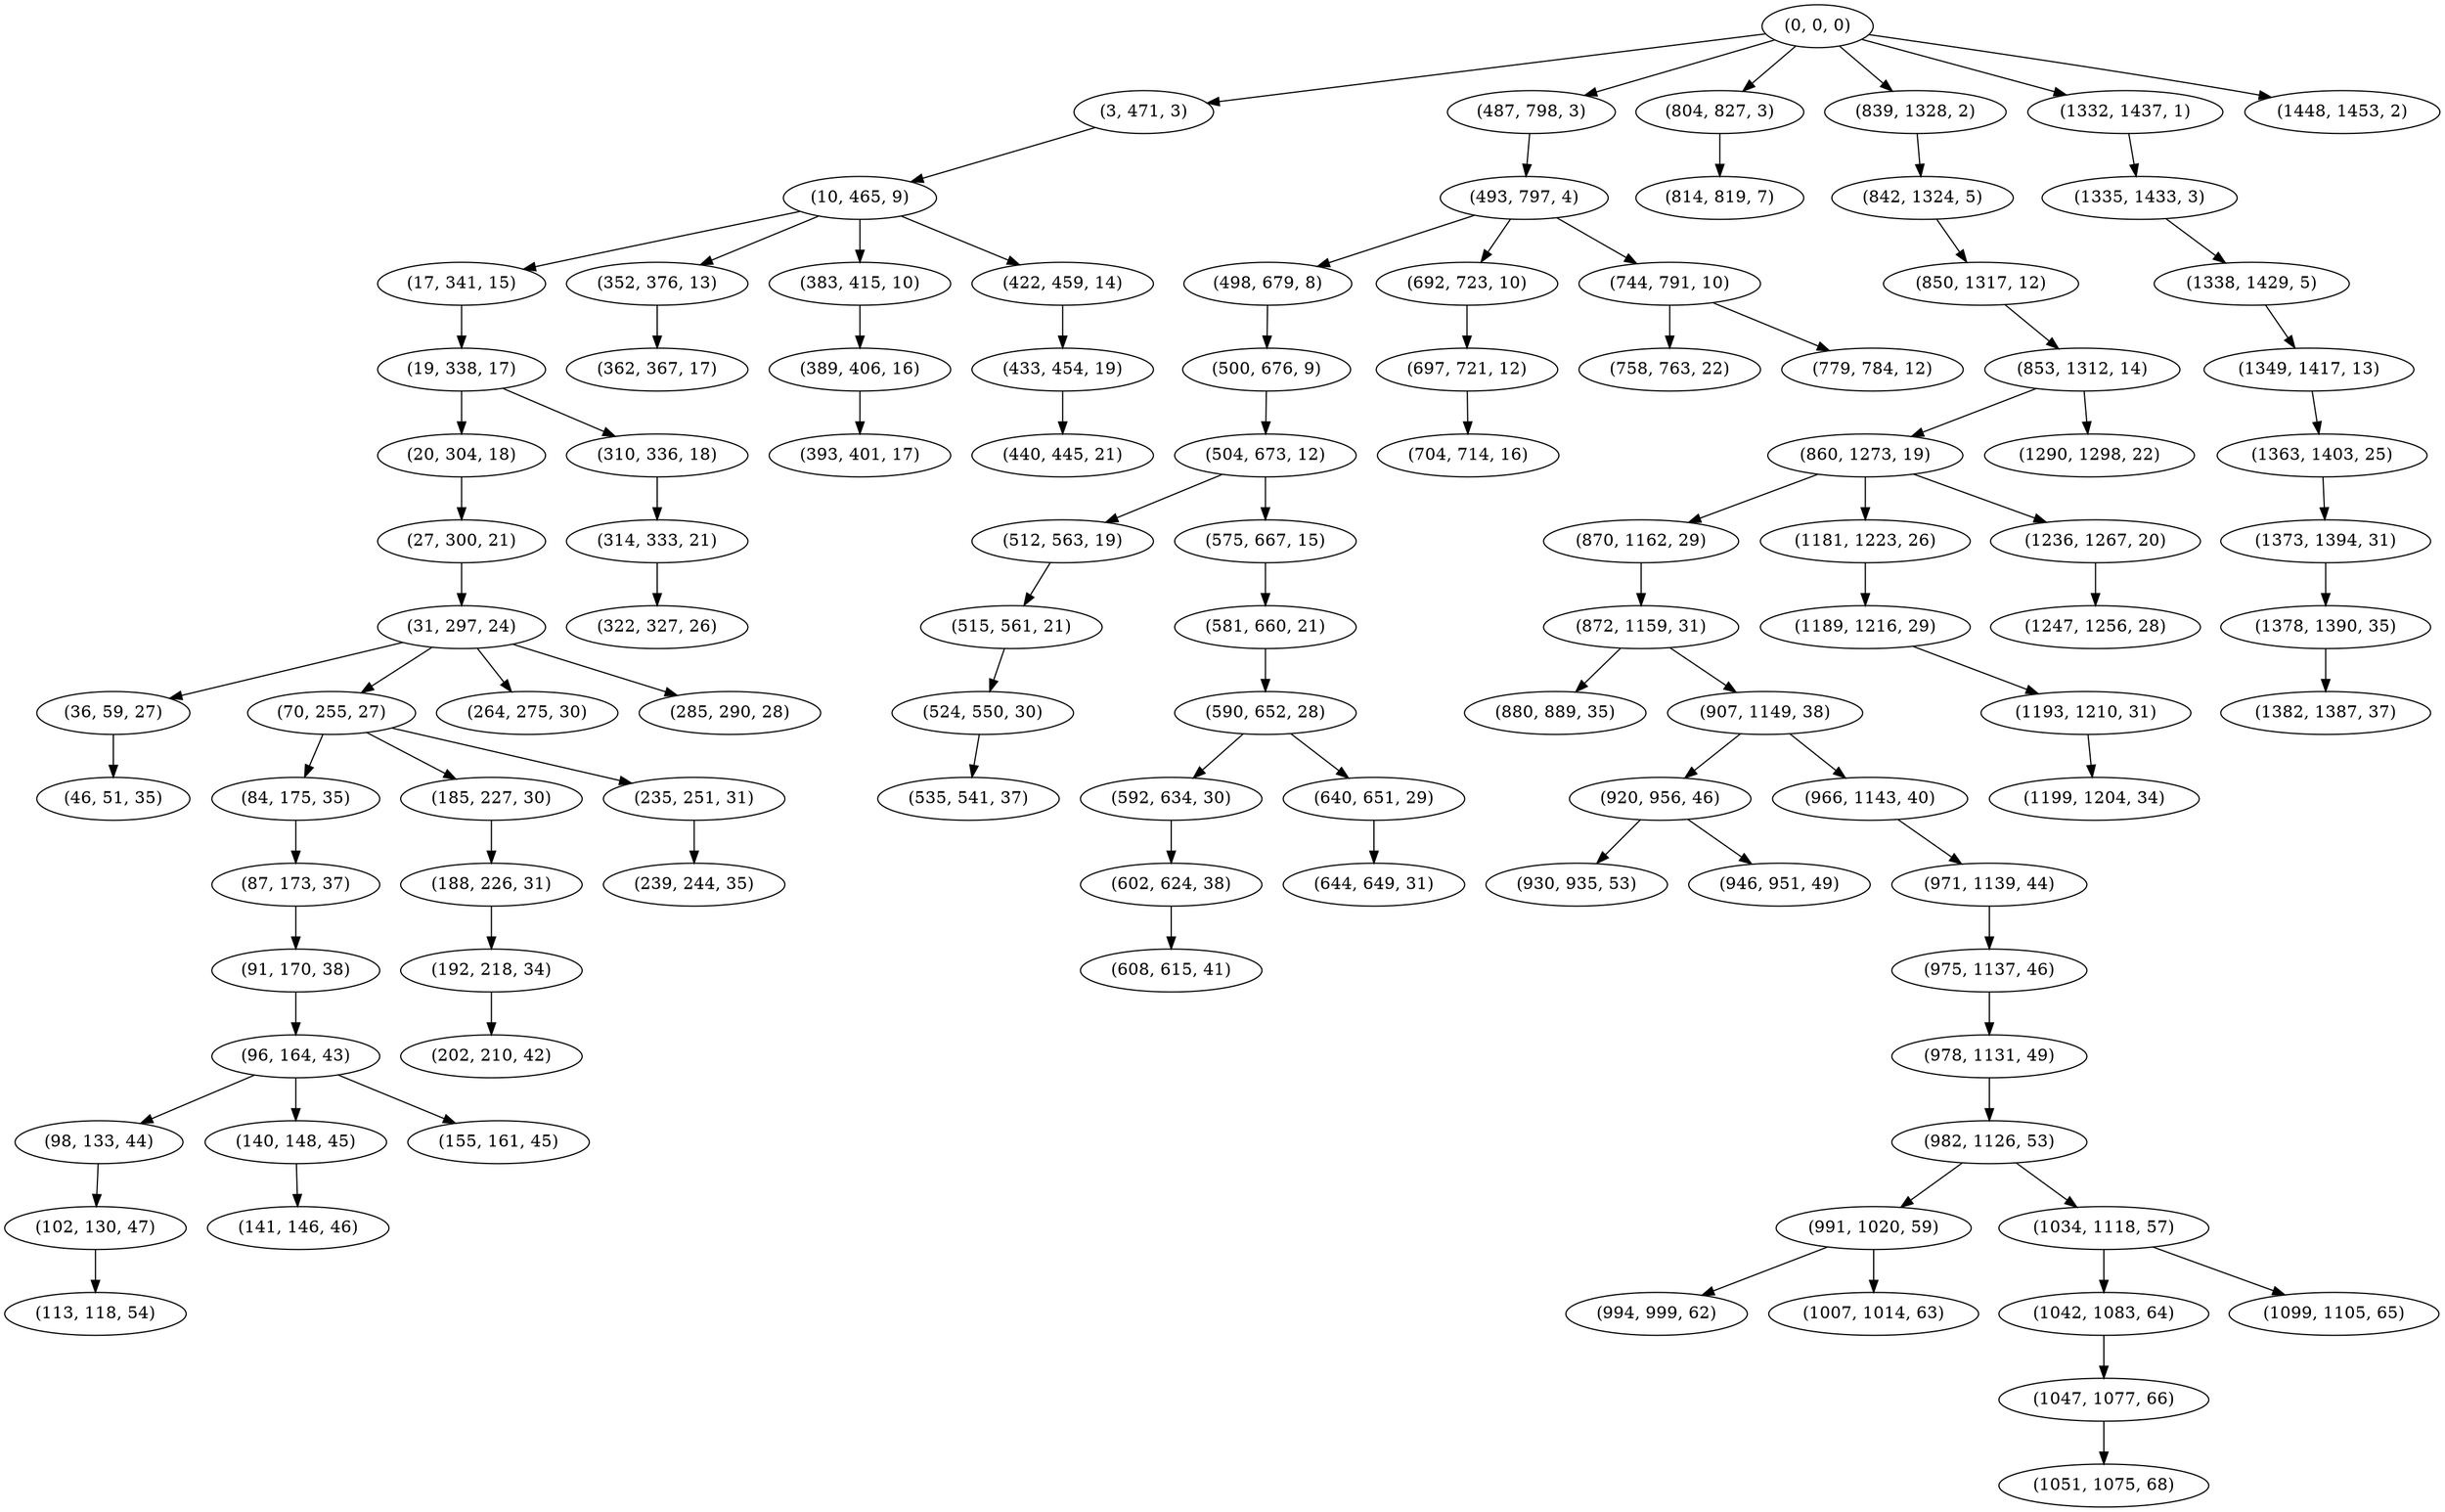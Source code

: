 digraph tree {
    "(0, 0, 0)";
    "(3, 471, 3)";
    "(10, 465, 9)";
    "(17, 341, 15)";
    "(19, 338, 17)";
    "(20, 304, 18)";
    "(27, 300, 21)";
    "(31, 297, 24)";
    "(36, 59, 27)";
    "(46, 51, 35)";
    "(70, 255, 27)";
    "(84, 175, 35)";
    "(87, 173, 37)";
    "(91, 170, 38)";
    "(96, 164, 43)";
    "(98, 133, 44)";
    "(102, 130, 47)";
    "(113, 118, 54)";
    "(140, 148, 45)";
    "(141, 146, 46)";
    "(155, 161, 45)";
    "(185, 227, 30)";
    "(188, 226, 31)";
    "(192, 218, 34)";
    "(202, 210, 42)";
    "(235, 251, 31)";
    "(239, 244, 35)";
    "(264, 275, 30)";
    "(285, 290, 28)";
    "(310, 336, 18)";
    "(314, 333, 21)";
    "(322, 327, 26)";
    "(352, 376, 13)";
    "(362, 367, 17)";
    "(383, 415, 10)";
    "(389, 406, 16)";
    "(393, 401, 17)";
    "(422, 459, 14)";
    "(433, 454, 19)";
    "(440, 445, 21)";
    "(487, 798, 3)";
    "(493, 797, 4)";
    "(498, 679, 8)";
    "(500, 676, 9)";
    "(504, 673, 12)";
    "(512, 563, 19)";
    "(515, 561, 21)";
    "(524, 550, 30)";
    "(535, 541, 37)";
    "(575, 667, 15)";
    "(581, 660, 21)";
    "(590, 652, 28)";
    "(592, 634, 30)";
    "(602, 624, 38)";
    "(608, 615, 41)";
    "(640, 651, 29)";
    "(644, 649, 31)";
    "(692, 723, 10)";
    "(697, 721, 12)";
    "(704, 714, 16)";
    "(744, 791, 10)";
    "(758, 763, 22)";
    "(779, 784, 12)";
    "(804, 827, 3)";
    "(814, 819, 7)";
    "(839, 1328, 2)";
    "(842, 1324, 5)";
    "(850, 1317, 12)";
    "(853, 1312, 14)";
    "(860, 1273, 19)";
    "(870, 1162, 29)";
    "(872, 1159, 31)";
    "(880, 889, 35)";
    "(907, 1149, 38)";
    "(920, 956, 46)";
    "(930, 935, 53)";
    "(946, 951, 49)";
    "(966, 1143, 40)";
    "(971, 1139, 44)";
    "(975, 1137, 46)";
    "(978, 1131, 49)";
    "(982, 1126, 53)";
    "(991, 1020, 59)";
    "(994, 999, 62)";
    "(1007, 1014, 63)";
    "(1034, 1118, 57)";
    "(1042, 1083, 64)";
    "(1047, 1077, 66)";
    "(1051, 1075, 68)";
    "(1099, 1105, 65)";
    "(1181, 1223, 26)";
    "(1189, 1216, 29)";
    "(1193, 1210, 31)";
    "(1199, 1204, 34)";
    "(1236, 1267, 20)";
    "(1247, 1256, 28)";
    "(1290, 1298, 22)";
    "(1332, 1437, 1)";
    "(1335, 1433, 3)";
    "(1338, 1429, 5)";
    "(1349, 1417, 13)";
    "(1363, 1403, 25)";
    "(1373, 1394, 31)";
    "(1378, 1390, 35)";
    "(1382, 1387, 37)";
    "(1448, 1453, 2)";
    "(0, 0, 0)" -> "(3, 471, 3)";
    "(0, 0, 0)" -> "(487, 798, 3)";
    "(0, 0, 0)" -> "(804, 827, 3)";
    "(0, 0, 0)" -> "(839, 1328, 2)";
    "(0, 0, 0)" -> "(1332, 1437, 1)";
    "(0, 0, 0)" -> "(1448, 1453, 2)";
    "(3, 471, 3)" -> "(10, 465, 9)";
    "(10, 465, 9)" -> "(17, 341, 15)";
    "(10, 465, 9)" -> "(352, 376, 13)";
    "(10, 465, 9)" -> "(383, 415, 10)";
    "(10, 465, 9)" -> "(422, 459, 14)";
    "(17, 341, 15)" -> "(19, 338, 17)";
    "(19, 338, 17)" -> "(20, 304, 18)";
    "(19, 338, 17)" -> "(310, 336, 18)";
    "(20, 304, 18)" -> "(27, 300, 21)";
    "(27, 300, 21)" -> "(31, 297, 24)";
    "(31, 297, 24)" -> "(36, 59, 27)";
    "(31, 297, 24)" -> "(70, 255, 27)";
    "(31, 297, 24)" -> "(264, 275, 30)";
    "(31, 297, 24)" -> "(285, 290, 28)";
    "(36, 59, 27)" -> "(46, 51, 35)";
    "(70, 255, 27)" -> "(84, 175, 35)";
    "(70, 255, 27)" -> "(185, 227, 30)";
    "(70, 255, 27)" -> "(235, 251, 31)";
    "(84, 175, 35)" -> "(87, 173, 37)";
    "(87, 173, 37)" -> "(91, 170, 38)";
    "(91, 170, 38)" -> "(96, 164, 43)";
    "(96, 164, 43)" -> "(98, 133, 44)";
    "(96, 164, 43)" -> "(140, 148, 45)";
    "(96, 164, 43)" -> "(155, 161, 45)";
    "(98, 133, 44)" -> "(102, 130, 47)";
    "(102, 130, 47)" -> "(113, 118, 54)";
    "(140, 148, 45)" -> "(141, 146, 46)";
    "(185, 227, 30)" -> "(188, 226, 31)";
    "(188, 226, 31)" -> "(192, 218, 34)";
    "(192, 218, 34)" -> "(202, 210, 42)";
    "(235, 251, 31)" -> "(239, 244, 35)";
    "(310, 336, 18)" -> "(314, 333, 21)";
    "(314, 333, 21)" -> "(322, 327, 26)";
    "(352, 376, 13)" -> "(362, 367, 17)";
    "(383, 415, 10)" -> "(389, 406, 16)";
    "(389, 406, 16)" -> "(393, 401, 17)";
    "(422, 459, 14)" -> "(433, 454, 19)";
    "(433, 454, 19)" -> "(440, 445, 21)";
    "(487, 798, 3)" -> "(493, 797, 4)";
    "(493, 797, 4)" -> "(498, 679, 8)";
    "(493, 797, 4)" -> "(692, 723, 10)";
    "(493, 797, 4)" -> "(744, 791, 10)";
    "(498, 679, 8)" -> "(500, 676, 9)";
    "(500, 676, 9)" -> "(504, 673, 12)";
    "(504, 673, 12)" -> "(512, 563, 19)";
    "(504, 673, 12)" -> "(575, 667, 15)";
    "(512, 563, 19)" -> "(515, 561, 21)";
    "(515, 561, 21)" -> "(524, 550, 30)";
    "(524, 550, 30)" -> "(535, 541, 37)";
    "(575, 667, 15)" -> "(581, 660, 21)";
    "(581, 660, 21)" -> "(590, 652, 28)";
    "(590, 652, 28)" -> "(592, 634, 30)";
    "(590, 652, 28)" -> "(640, 651, 29)";
    "(592, 634, 30)" -> "(602, 624, 38)";
    "(602, 624, 38)" -> "(608, 615, 41)";
    "(640, 651, 29)" -> "(644, 649, 31)";
    "(692, 723, 10)" -> "(697, 721, 12)";
    "(697, 721, 12)" -> "(704, 714, 16)";
    "(744, 791, 10)" -> "(758, 763, 22)";
    "(744, 791, 10)" -> "(779, 784, 12)";
    "(804, 827, 3)" -> "(814, 819, 7)";
    "(839, 1328, 2)" -> "(842, 1324, 5)";
    "(842, 1324, 5)" -> "(850, 1317, 12)";
    "(850, 1317, 12)" -> "(853, 1312, 14)";
    "(853, 1312, 14)" -> "(860, 1273, 19)";
    "(853, 1312, 14)" -> "(1290, 1298, 22)";
    "(860, 1273, 19)" -> "(870, 1162, 29)";
    "(860, 1273, 19)" -> "(1181, 1223, 26)";
    "(860, 1273, 19)" -> "(1236, 1267, 20)";
    "(870, 1162, 29)" -> "(872, 1159, 31)";
    "(872, 1159, 31)" -> "(880, 889, 35)";
    "(872, 1159, 31)" -> "(907, 1149, 38)";
    "(907, 1149, 38)" -> "(920, 956, 46)";
    "(907, 1149, 38)" -> "(966, 1143, 40)";
    "(920, 956, 46)" -> "(930, 935, 53)";
    "(920, 956, 46)" -> "(946, 951, 49)";
    "(966, 1143, 40)" -> "(971, 1139, 44)";
    "(971, 1139, 44)" -> "(975, 1137, 46)";
    "(975, 1137, 46)" -> "(978, 1131, 49)";
    "(978, 1131, 49)" -> "(982, 1126, 53)";
    "(982, 1126, 53)" -> "(991, 1020, 59)";
    "(982, 1126, 53)" -> "(1034, 1118, 57)";
    "(991, 1020, 59)" -> "(994, 999, 62)";
    "(991, 1020, 59)" -> "(1007, 1014, 63)";
    "(1034, 1118, 57)" -> "(1042, 1083, 64)";
    "(1034, 1118, 57)" -> "(1099, 1105, 65)";
    "(1042, 1083, 64)" -> "(1047, 1077, 66)";
    "(1047, 1077, 66)" -> "(1051, 1075, 68)";
    "(1181, 1223, 26)" -> "(1189, 1216, 29)";
    "(1189, 1216, 29)" -> "(1193, 1210, 31)";
    "(1193, 1210, 31)" -> "(1199, 1204, 34)";
    "(1236, 1267, 20)" -> "(1247, 1256, 28)";
    "(1332, 1437, 1)" -> "(1335, 1433, 3)";
    "(1335, 1433, 3)" -> "(1338, 1429, 5)";
    "(1338, 1429, 5)" -> "(1349, 1417, 13)";
    "(1349, 1417, 13)" -> "(1363, 1403, 25)";
    "(1363, 1403, 25)" -> "(1373, 1394, 31)";
    "(1373, 1394, 31)" -> "(1378, 1390, 35)";
    "(1378, 1390, 35)" -> "(1382, 1387, 37)";
}
